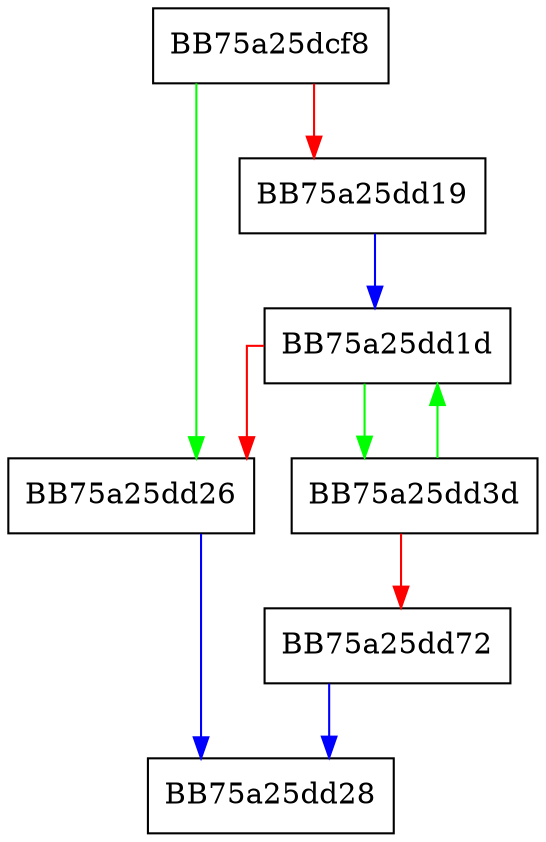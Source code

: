 digraph Combine {
  node [shape="box"];
  graph [splines=ortho];
  BB75a25dcf8 -> BB75a25dd26 [color="green"];
  BB75a25dcf8 -> BB75a25dd19 [color="red"];
  BB75a25dd19 -> BB75a25dd1d [color="blue"];
  BB75a25dd1d -> BB75a25dd3d [color="green"];
  BB75a25dd1d -> BB75a25dd26 [color="red"];
  BB75a25dd26 -> BB75a25dd28 [color="blue"];
  BB75a25dd3d -> BB75a25dd1d [color="green"];
  BB75a25dd3d -> BB75a25dd72 [color="red"];
  BB75a25dd72 -> BB75a25dd28 [color="blue"];
}